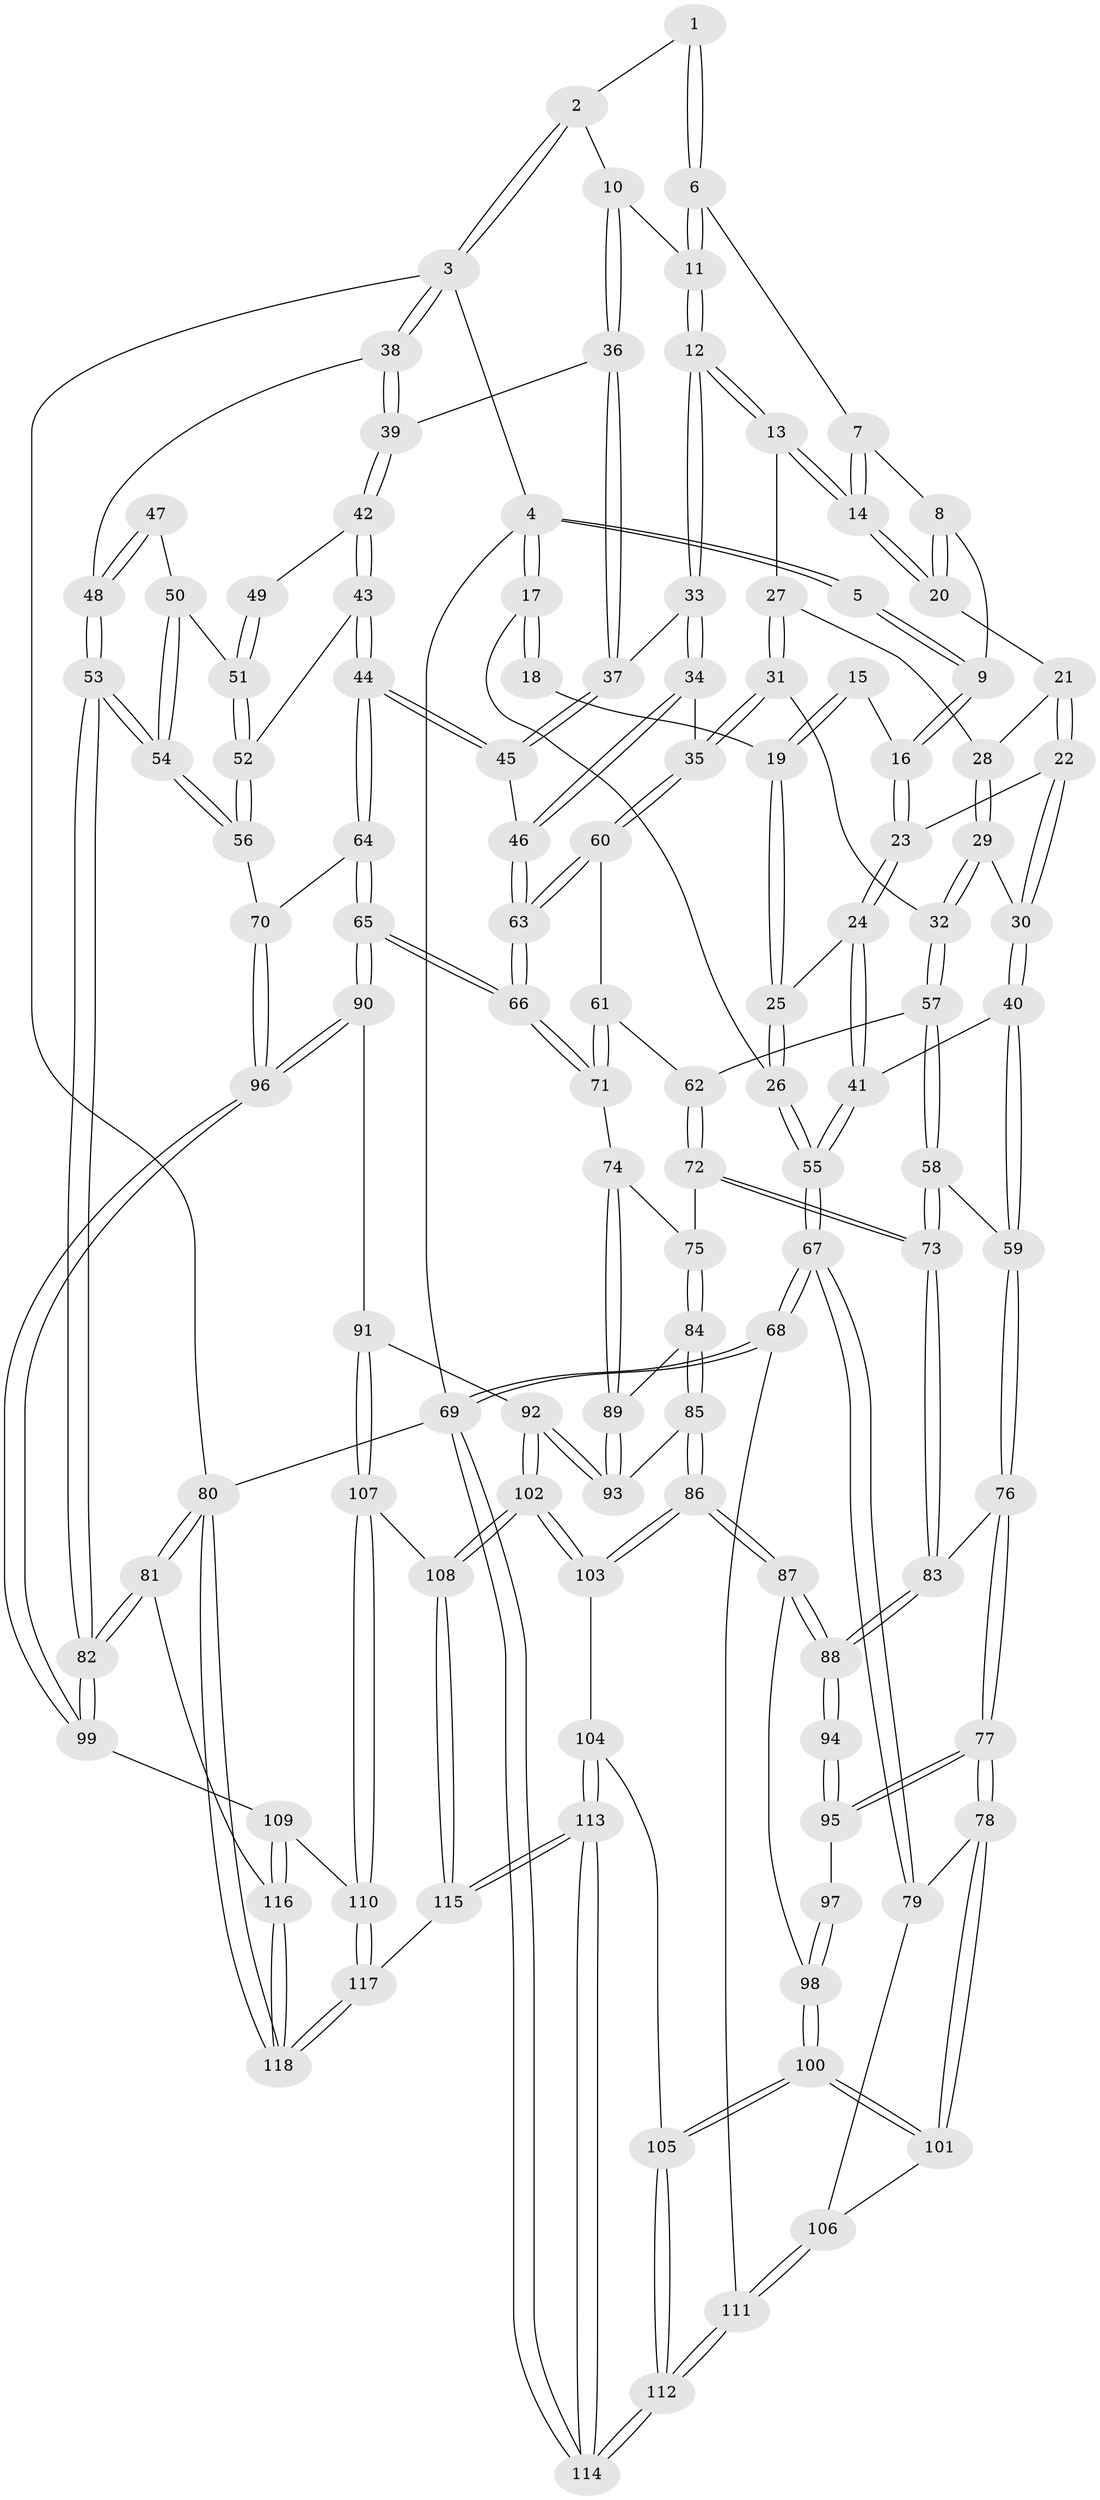 // Generated by graph-tools (version 1.1) at 2025/17/03/09/25 04:17:15]
// undirected, 118 vertices, 292 edges
graph export_dot {
graph [start="1"]
  node [color=gray90,style=filled];
  1 [pos="+0.7590405265607747+0"];
  2 [pos="+1+0"];
  3 [pos="+1+0"];
  4 [pos="+0+0"];
  5 [pos="+0.34376287398949795+0"];
  6 [pos="+0.7048883743751039+0.04458438975816847"];
  7 [pos="+0.5566166535637406+0.09916555339887699"];
  8 [pos="+0.36749462136852085+0.03966583326159059"];
  9 [pos="+0.3404724042573687+0.010171463120279911"];
  10 [pos="+0.8570774189107715+0.22056651233695612"];
  11 [pos="+0.7056855818765977+0.047635870641295305"];
  12 [pos="+0.6344739992787543+0.25504409471883893"];
  13 [pos="+0.61176572851662+0.2479163709904042"];
  14 [pos="+0.5975833118404781+0.23652462516003703"];
  15 [pos="+0.13713753951296237+0.11131159723452125"];
  16 [pos="+0.30963561231912545+0.04322452776578295"];
  17 [pos="+0+0"];
  18 [pos="+0+0.052767940275509496"];
  19 [pos="+0.10839127695305845+0.24088683078223824"];
  20 [pos="+0.43451022620794166+0.1973688078431832"];
  21 [pos="+0.42629404476102545+0.24510822072069274"];
  22 [pos="+0.33506524752309114+0.312014598924992"];
  23 [pos="+0.2733894662832653+0.1681344221931488"];
  24 [pos="+0.16121297495087433+0.3264708358786007"];
  25 [pos="+0.10882866182276453+0.2519185620349152"];
  26 [pos="+0+0.22756789815922532"];
  27 [pos="+0.5182028535256686+0.31134985772273155"];
  28 [pos="+0.4426446901142019+0.2767054625603875"];
  29 [pos="+0.43953903639316916+0.3906430561074579"];
  30 [pos="+0.3195801796791774+0.34610039029077805"];
  31 [pos="+0.5039202724257129+0.4136669706972481"];
  32 [pos="+0.45470148436987334+0.4098500915212103"];
  33 [pos="+0.664294869195782+0.2872146576754193"];
  34 [pos="+0.6373475791353453+0.3726472330100315"];
  35 [pos="+0.5314161592593869+0.4281334529292265"];
  36 [pos="+0.8639724878657201+0.2558427704016951"];
  37 [pos="+0.8220594786645522+0.28289931977414645"];
  38 [pos="+1+0.25758517271899734"];
  39 [pos="+0.8669279025876635+0.25674392467236856"];
  40 [pos="+0.20242345042172183+0.41716164199222483"];
  41 [pos="+0.16810949618915452+0.3967778070523286"];
  42 [pos="+0.917320178882517+0.3905258786993442"];
  43 [pos="+0.8741530527206869+0.485513456960986"];
  44 [pos="+0.835278569796677+0.48764785858394205"];
  45 [pos="+0.8022652354101729+0.41156874007573513"];
  46 [pos="+0.6863067263897902+0.4505612214948258"];
  47 [pos="+0.9871309371790619+0.40411412505804195"];
  48 [pos="+1+0.3336762928672811"];
  49 [pos="+0.917648273996669+0.3907741836740196"];
  50 [pos="+0.9589000270818383+0.43295656394923004"];
  51 [pos="+0.9472866900954874+0.43521583184816776"];
  52 [pos="+0.926887529197427+0.5031264711826438"];
  53 [pos="+1+0.5813860920630093"];
  54 [pos="+1+0.5808406631316485"];
  55 [pos="+0+0.49850397199371904"];
  56 [pos="+1+0.5846587537007433"];
  57 [pos="+0.4134278797466046+0.4610812744580657"];
  58 [pos="+0.3043277163802014+0.5136005943015821"];
  59 [pos="+0.2109109440845577+0.43274935594771236"];
  60 [pos="+0.5322438945743794+0.4321665809924688"];
  61 [pos="+0.5130927636630179+0.5214734073607046"];
  62 [pos="+0.46238050429538685+0.5382912340150601"];
  63 [pos="+0.6810098471138463+0.5786562853457943"];
  64 [pos="+0.7819482169756209+0.5709665990532063"];
  65 [pos="+0.7034855807766646+0.6288887803920178"];
  66 [pos="+0.6885208350789087+0.6094541583802565"];
  67 [pos="+0+0.6007894962342617"];
  68 [pos="+0+0.6938057409948643"];
  69 [pos="+0+1"];
  70 [pos="+0.980931948264818+0.6109764839880811"];
  71 [pos="+0.5543021436106059+0.577598946503338"];
  72 [pos="+0.4426486564448112+0.5689242690628996"];
  73 [pos="+0.3278888115109278+0.5852817433206078"];
  74 [pos="+0.5123614441491244+0.6053010575627658"];
  75 [pos="+0.4722167679172367+0.6046929858607062"];
  76 [pos="+0.14347835540083584+0.6344466313117996"];
  77 [pos="+0.12028693793906678+0.6671378602636527"];
  78 [pos="+0.11746520126985034+0.6690472410763157"];
  79 [pos="+0+0.6425109473247289"];
  80 [pos="+1+1"];
  81 [pos="+1+0.9882406400233912"];
  82 [pos="+1+0.8535209696854393"];
  83 [pos="+0.3273025002511298+0.5901327064029285"];
  84 [pos="+0.4636351834557311+0.6267090571549963"];
  85 [pos="+0.4109038078939789+0.7081681987505837"];
  86 [pos="+0.395836499149789+0.7182803154009493"];
  87 [pos="+0.37003354801373906+0.6967957334953494"];
  88 [pos="+0.3313572675955206+0.6289598315605269"];
  89 [pos="+0.5153346130196997+0.6660273506865012"];
  90 [pos="+0.705100615695997+0.6787342516680843"];
  91 [pos="+0.6901977314104828+0.6949952839635898"];
  92 [pos="+0.6179652972788471+0.7185428880578911"];
  93 [pos="+0.518116153735502+0.6783243596050084"];
  94 [pos="+0.2829849316576571+0.6563031031291885"];
  95 [pos="+0.12490457646425877+0.66763303396016"];
  96 [pos="+0.8493712139917851+0.7520306978349116"];
  97 [pos="+0.2435056973222949+0.7046552314206979"];
  98 [pos="+0.24970083945494542+0.7637864969304107"];
  99 [pos="+0.8816637967238333+0.8089470771482535"];
  100 [pos="+0.2102279698874175+0.8217970736987189"];
  101 [pos="+0.16740000779652323+0.7956183982523531"];
  102 [pos="+0.4578217973400174+0.8579149696849399"];
  103 [pos="+0.4262578585118004+0.8309724655082561"];
  104 [pos="+0.24062410571565662+0.8623516551457858"];
  105 [pos="+0.21683935782008137+0.8334441329514045"];
  106 [pos="+0.0850245713542163+0.8320489994005691"];
  107 [pos="+0.6784131177125152+0.865611036155668"];
  108 [pos="+0.4660919676135742+0.8820273430312556"];
  109 [pos="+0.8455881759368066+0.9091931076111384"];
  110 [pos="+0.7061112306364664+0.9281239709328178"];
  111 [pos="+0.06634920993229411+0.8537235871164885"];
  112 [pos="+0.04687671891998237+0.952205916079622"];
  113 [pos="+0.20329296761764057+1"];
  114 [pos="+0+1"];
  115 [pos="+0.48090078984906653+1"];
  116 [pos="+0.8642480273401023+0.9475155784764013"];
  117 [pos="+0.5724277835011345+1"];
  118 [pos="+0.8649846184240685+1"];
  1 -- 2;
  1 -- 6;
  1 -- 6;
  2 -- 3;
  2 -- 3;
  2 -- 10;
  3 -- 4;
  3 -- 38;
  3 -- 38;
  3 -- 80;
  4 -- 5;
  4 -- 5;
  4 -- 17;
  4 -- 17;
  4 -- 69;
  5 -- 9;
  5 -- 9;
  6 -- 7;
  6 -- 11;
  6 -- 11;
  7 -- 8;
  7 -- 14;
  7 -- 14;
  8 -- 9;
  8 -- 20;
  8 -- 20;
  9 -- 16;
  9 -- 16;
  10 -- 11;
  10 -- 36;
  10 -- 36;
  11 -- 12;
  11 -- 12;
  12 -- 13;
  12 -- 13;
  12 -- 33;
  12 -- 33;
  13 -- 14;
  13 -- 14;
  13 -- 27;
  14 -- 20;
  14 -- 20;
  15 -- 16;
  15 -- 19;
  15 -- 19;
  16 -- 23;
  16 -- 23;
  17 -- 18;
  17 -- 18;
  17 -- 26;
  18 -- 19;
  19 -- 25;
  19 -- 25;
  20 -- 21;
  21 -- 22;
  21 -- 22;
  21 -- 28;
  22 -- 23;
  22 -- 30;
  22 -- 30;
  23 -- 24;
  23 -- 24;
  24 -- 25;
  24 -- 41;
  24 -- 41;
  25 -- 26;
  25 -- 26;
  26 -- 55;
  26 -- 55;
  27 -- 28;
  27 -- 31;
  27 -- 31;
  28 -- 29;
  28 -- 29;
  29 -- 30;
  29 -- 32;
  29 -- 32;
  30 -- 40;
  30 -- 40;
  31 -- 32;
  31 -- 35;
  31 -- 35;
  32 -- 57;
  32 -- 57;
  33 -- 34;
  33 -- 34;
  33 -- 37;
  34 -- 35;
  34 -- 46;
  34 -- 46;
  35 -- 60;
  35 -- 60;
  36 -- 37;
  36 -- 37;
  36 -- 39;
  37 -- 45;
  37 -- 45;
  38 -- 39;
  38 -- 39;
  38 -- 48;
  39 -- 42;
  39 -- 42;
  40 -- 41;
  40 -- 59;
  40 -- 59;
  41 -- 55;
  41 -- 55;
  42 -- 43;
  42 -- 43;
  42 -- 49;
  43 -- 44;
  43 -- 44;
  43 -- 52;
  44 -- 45;
  44 -- 45;
  44 -- 64;
  44 -- 64;
  45 -- 46;
  46 -- 63;
  46 -- 63;
  47 -- 48;
  47 -- 48;
  47 -- 50;
  48 -- 53;
  48 -- 53;
  49 -- 51;
  49 -- 51;
  50 -- 51;
  50 -- 54;
  50 -- 54;
  51 -- 52;
  51 -- 52;
  52 -- 56;
  52 -- 56;
  53 -- 54;
  53 -- 54;
  53 -- 82;
  53 -- 82;
  54 -- 56;
  54 -- 56;
  55 -- 67;
  55 -- 67;
  56 -- 70;
  57 -- 58;
  57 -- 58;
  57 -- 62;
  58 -- 59;
  58 -- 73;
  58 -- 73;
  59 -- 76;
  59 -- 76;
  60 -- 61;
  60 -- 63;
  60 -- 63;
  61 -- 62;
  61 -- 71;
  61 -- 71;
  62 -- 72;
  62 -- 72;
  63 -- 66;
  63 -- 66;
  64 -- 65;
  64 -- 65;
  64 -- 70;
  65 -- 66;
  65 -- 66;
  65 -- 90;
  65 -- 90;
  66 -- 71;
  66 -- 71;
  67 -- 68;
  67 -- 68;
  67 -- 79;
  67 -- 79;
  68 -- 69;
  68 -- 69;
  68 -- 111;
  69 -- 114;
  69 -- 114;
  69 -- 80;
  70 -- 96;
  70 -- 96;
  71 -- 74;
  72 -- 73;
  72 -- 73;
  72 -- 75;
  73 -- 83;
  73 -- 83;
  74 -- 75;
  74 -- 89;
  74 -- 89;
  75 -- 84;
  75 -- 84;
  76 -- 77;
  76 -- 77;
  76 -- 83;
  77 -- 78;
  77 -- 78;
  77 -- 95;
  77 -- 95;
  78 -- 79;
  78 -- 101;
  78 -- 101;
  79 -- 106;
  80 -- 81;
  80 -- 81;
  80 -- 118;
  80 -- 118;
  81 -- 82;
  81 -- 82;
  81 -- 116;
  82 -- 99;
  82 -- 99;
  83 -- 88;
  83 -- 88;
  84 -- 85;
  84 -- 85;
  84 -- 89;
  85 -- 86;
  85 -- 86;
  85 -- 93;
  86 -- 87;
  86 -- 87;
  86 -- 103;
  86 -- 103;
  87 -- 88;
  87 -- 88;
  87 -- 98;
  88 -- 94;
  88 -- 94;
  89 -- 93;
  89 -- 93;
  90 -- 91;
  90 -- 96;
  90 -- 96;
  91 -- 92;
  91 -- 107;
  91 -- 107;
  92 -- 93;
  92 -- 93;
  92 -- 102;
  92 -- 102;
  94 -- 95;
  94 -- 95;
  95 -- 97;
  96 -- 99;
  96 -- 99;
  97 -- 98;
  97 -- 98;
  98 -- 100;
  98 -- 100;
  99 -- 109;
  100 -- 101;
  100 -- 101;
  100 -- 105;
  100 -- 105;
  101 -- 106;
  102 -- 103;
  102 -- 103;
  102 -- 108;
  102 -- 108;
  103 -- 104;
  104 -- 105;
  104 -- 113;
  104 -- 113;
  105 -- 112;
  105 -- 112;
  106 -- 111;
  106 -- 111;
  107 -- 108;
  107 -- 110;
  107 -- 110;
  108 -- 115;
  108 -- 115;
  109 -- 110;
  109 -- 116;
  109 -- 116;
  110 -- 117;
  110 -- 117;
  111 -- 112;
  111 -- 112;
  112 -- 114;
  112 -- 114;
  113 -- 114;
  113 -- 114;
  113 -- 115;
  113 -- 115;
  115 -- 117;
  116 -- 118;
  116 -- 118;
  117 -- 118;
  117 -- 118;
}
